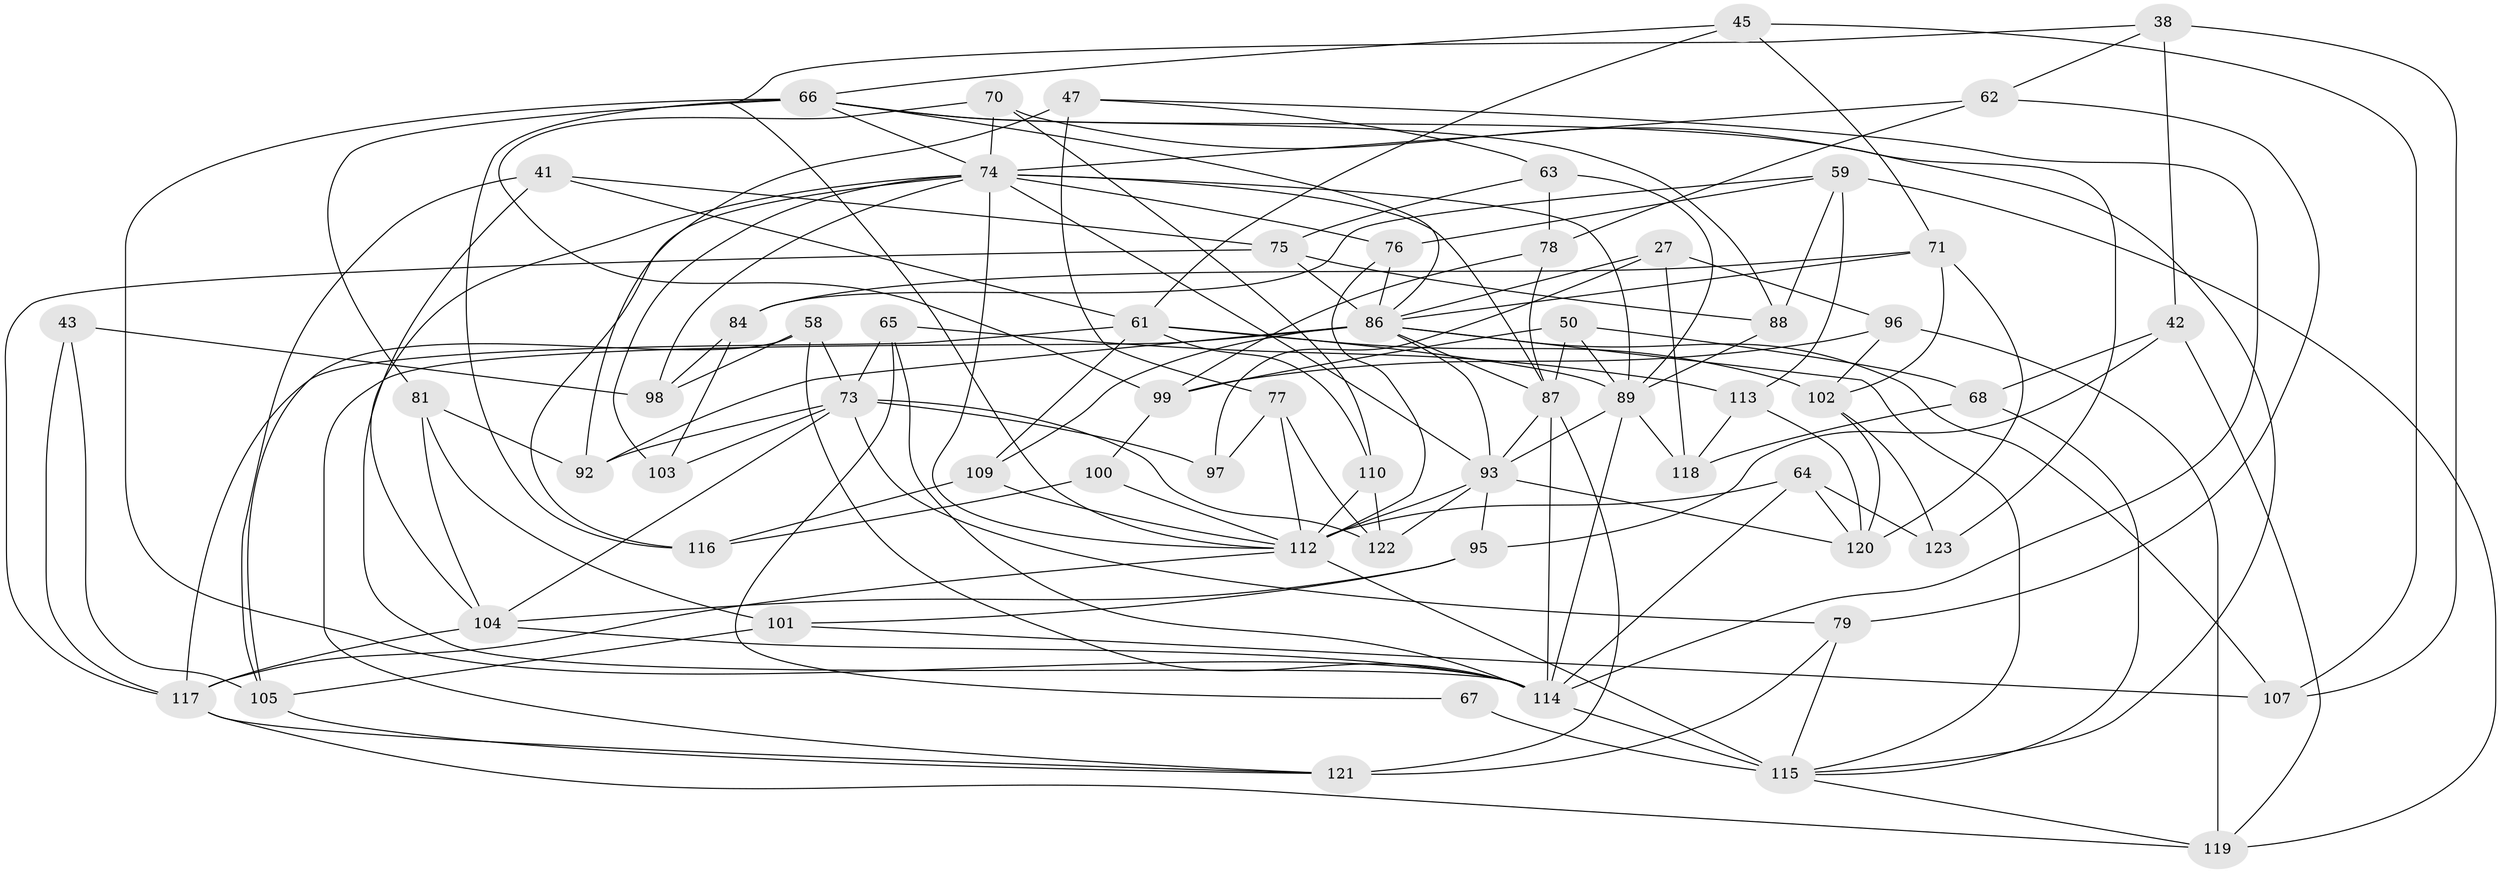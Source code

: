 // original degree distribution, {4: 1.0}
// Generated by graph-tools (version 1.1) at 2025/56/03/09/25 04:56:32]
// undirected, 61 vertices, 153 edges
graph export_dot {
graph [start="1"]
  node [color=gray90,style=filled];
  27 [super="+20"];
  38;
  41;
  42;
  43;
  45;
  47;
  50;
  58;
  59 [super="+28"];
  61 [super="+9+16"];
  62;
  63;
  64 [super="+40"];
  65;
  66 [super="+22+52+29"];
  67;
  68;
  70;
  71 [super="+51"];
  73 [super="+5+11"];
  74 [super="+21+49"];
  75 [super="+57"];
  76;
  77;
  78;
  79;
  81;
  84 [super="+54"];
  86 [super="+69+56"];
  87 [super="+82+55"];
  88 [super="+6"];
  89 [super="+80+83"];
  92;
  93 [super="+90"];
  95;
  96 [super="+26"];
  97;
  98 [super="+35"];
  99 [super="+85"];
  100;
  101;
  102 [super="+30"];
  103;
  104 [super="+48"];
  105 [super="+14"];
  107;
  109;
  110;
  112 [super="+17+111+19+46"];
  113;
  114 [super="+106"];
  115 [super="+8+10+91"];
  116;
  117 [super="+44"];
  118;
  119 [super="+72"];
  120 [super="+1"];
  121 [super="+108"];
  122;
  123;
  27 -- 118;
  27 -- 96 [weight=2];
  27 -- 97 [weight=2];
  27 -- 86;
  38 -- 62;
  38 -- 107;
  38 -- 42;
  38 -- 112;
  41 -- 75;
  41 -- 105;
  41 -- 61;
  41 -- 114;
  42 -- 68;
  42 -- 95;
  42 -- 119;
  43 -- 105 [weight=2];
  43 -- 98;
  43 -- 117;
  45 -- 107;
  45 -- 66;
  45 -- 71;
  45 -- 61;
  47 -- 77;
  47 -- 92;
  47 -- 63;
  47 -- 114;
  50 -- 99;
  50 -- 68;
  50 -- 89;
  50 -- 87;
  58 -- 105;
  58 -- 73;
  58 -- 98;
  58 -- 114;
  59 -- 119;
  59 -- 113;
  59 -- 84 [weight=2];
  59 -- 76;
  59 -- 88;
  61 -- 109;
  61 -- 110;
  61 -- 102 [weight=2];
  61 -- 89;
  61 -- 117;
  62 -- 78;
  62 -- 79;
  62 -- 74;
  63 -- 89;
  63 -- 78;
  63 -- 75;
  64 -- 123 [weight=2];
  64 -- 120;
  64 -- 114 [weight=2];
  64 -- 112;
  65 -- 113;
  65 -- 67;
  65 -- 73;
  65 -- 114;
  66 -- 74;
  66 -- 114 [weight=3];
  66 -- 115;
  66 -- 81;
  66 -- 116;
  66 -- 88;
  66 -- 86;
  67 -- 115 [weight=3];
  68 -- 115;
  68 -- 118;
  70 -- 99;
  70 -- 123;
  70 -- 110;
  70 -- 74;
  71 -- 84;
  71 -- 120 [weight=2];
  71 -- 86;
  71 -- 102;
  73 -- 122;
  73 -- 103;
  73 -- 92;
  73 -- 79;
  73 -- 97;
  73 -- 104;
  74 -- 112;
  74 -- 98 [weight=3];
  74 -- 89 [weight=3];
  74 -- 103;
  74 -- 76;
  74 -- 116;
  74 -- 104;
  74 -- 87;
  74 -- 93;
  75 -- 88 [weight=2];
  75 -- 86;
  75 -- 117;
  76 -- 86;
  76 -- 112;
  77 -- 122;
  77 -- 112;
  77 -- 97;
  78 -- 99;
  78 -- 87;
  79 -- 115;
  79 -- 121;
  81 -- 92;
  81 -- 101;
  81 -- 104;
  84 -- 103 [weight=2];
  84 -- 98;
  86 -- 87 [weight=2];
  86 -- 107;
  86 -- 92;
  86 -- 109;
  86 -- 121;
  86 -- 93;
  86 -- 115 [weight=2];
  87 -- 114 [weight=2];
  87 -- 121 [weight=2];
  87 -- 93;
  88 -- 89 [weight=2];
  89 -- 118;
  89 -- 93;
  89 -- 114 [weight=2];
  93 -- 122;
  93 -- 112;
  93 -- 120;
  93 -- 95;
  95 -- 101;
  95 -- 104;
  96 -- 102;
  96 -- 119 [weight=2];
  96 -- 99;
  99 -- 100 [weight=2];
  100 -- 116;
  100 -- 112;
  101 -- 107;
  101 -- 105;
  102 -- 120;
  102 -- 123;
  104 -- 117 [weight=2];
  104 -- 114 [weight=2];
  105 -- 121;
  109 -- 116;
  109 -- 112;
  110 -- 122;
  110 -- 112;
  112 -- 115 [weight=4];
  112 -- 117;
  113 -- 118;
  113 -- 120;
  114 -- 115;
  115 -- 119;
  117 -- 119;
  117 -- 121;
}
